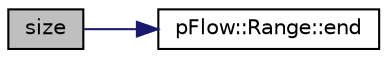 digraph "size"
{
 // LATEX_PDF_SIZE
  edge [fontname="Helvetica",fontsize="10",labelfontname="Helvetica",labelfontsize="10"];
  node [fontname="Helvetica",fontsize="10",shape=record];
  rankdir="LR";
  Node1 [label="size",height=0.2,width=0.4,color="black", fillcolor="grey75", style="filled", fontcolor="black",tooltip=" "];
  Node1 -> Node2 [color="midnightblue",fontsize="10",style="solid",fontname="Helvetica"];
  Node2 [label="pFlow::Range::end",height=0.2,width=0.4,color="black", fillcolor="white", style="filled",URL="$structpFlow_1_1Range.html#a38ebf09d6bfa7f04d4a95ff7f0d3aef4",tooltip="End."];
}
